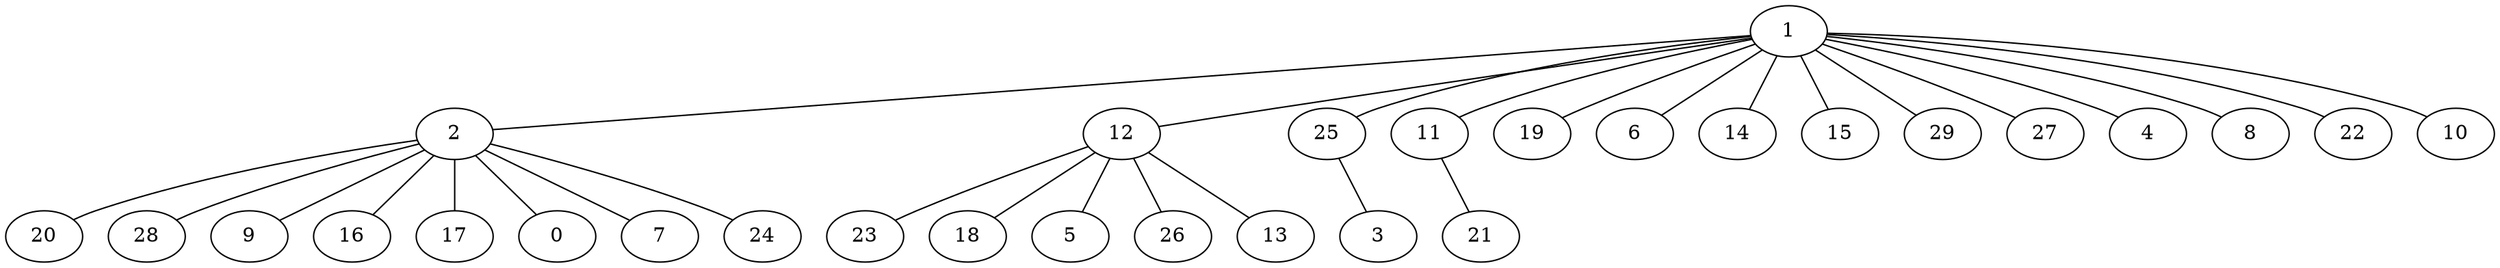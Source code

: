 graph G {
  1;
  2;
  12;
  25;
  11;
  19;
  6;
  14;
  15;
  29;
  27;
  4;
  8;
  22;
  10;
  20;
  28;
  9;
  16;
  17;
  0;
  7;
  24;
  23;
  18;
  5;
  26;
  13;
  3;
  21;
   1 -- 2;
   1 -- 12;
   1 -- 25;
   1 -- 11;
   1 -- 19;
   1 -- 6;
   1 -- 14;
   1 -- 15;
   1 -- 29;
   1 -- 27;
   1 -- 4;
   1 -- 8;
   1 -- 22;
   1 -- 10;
   2 -- 20;
   2 -- 28;
   2 -- 9;
   2 -- 16;
   2 -- 17;
   2 -- 0;
   2 -- 7;
   2 -- 24;
   12 -- 23;
   12 -- 18;
   12 -- 5;
   12 -- 26;
   12 -- 13;
   25 -- 3;
   11 -- 21;
}
